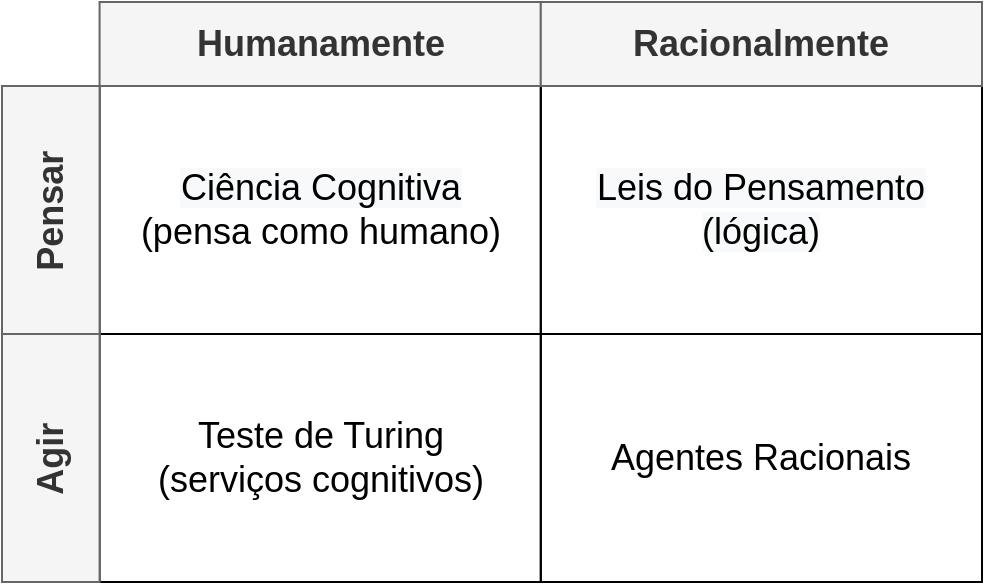 <mxfile version="14.6.13" type="device"><diagram id="3OMpmQMg_ejqdaBtAsU_" name="Página-1"><mxGraphModel dx="1086" dy="785" grid="1" gridSize="10" guides="1" tooltips="1" connect="1" arrows="1" fold="1" page="1" pageScale="1" pageWidth="827" pageHeight="1169" math="0" shadow="0"><root><mxCell id="0"/><mxCell id="1" parent="0"/><mxCell id="jEwUR2U0qG7zwG8QJoMQ-11" value="&lt;span style=&quot;color: rgb(0, 0, 0); font-family: helvetica; font-size: 18px; font-style: normal; font-weight: 400; letter-spacing: normal; text-align: center; text-indent: 0px; text-transform: none; word-spacing: 0px; background-color: rgb(248, 249, 250); display: inline; float: none;&quot;&gt;Leis do Pensamento&lt;br style=&quot;font-size: 18px;&quot;&gt;(lógica)&lt;br style=&quot;font-size: 18px;&quot;&gt;&lt;/span&gt;" style="whiteSpace=wrap;html=1;fillColor=none;fontSize=18;" vertex="1" parent="1"><mxGeometry x="419.394" y="312" width="220.606" height="124.0" as="geometry"/></mxCell><mxCell id="jEwUR2U0qG7zwG8QJoMQ-13" value="Agentes Racionais&lt;br style=&quot;font-size: 18px;&quot;&gt;" style="whiteSpace=wrap;html=1;fillColor=none;fontSize=18;" vertex="1" parent="1"><mxGeometry x="419.394" y="436" width="220.606" height="124.0" as="geometry"/></mxCell><mxCell id="jEwUR2U0qG7zwG8QJoMQ-14" value="Teste de Turing&lt;br style=&quot;font-size: 18px;&quot;&gt;(serviços cognitivos)" style="whiteSpace=wrap;html=1;fillColor=none;fontSize=18;" vertex="1" parent="1"><mxGeometry x="198.788" y="436" width="220.606" height="124.0" as="geometry"/></mxCell><mxCell id="jEwUR2U0qG7zwG8QJoMQ-1" value="&lt;span style=&quot;color: rgb(0, 0, 0); font-family: helvetica; font-size: 18px; font-style: normal; font-weight: 400; letter-spacing: normal; text-align: center; text-indent: 0px; text-transform: none; word-spacing: 0px; background-color: rgb(248, 249, 250); display: inline; float: none;&quot;&gt;Ciência Cognitiva&lt;/span&gt;&lt;br style=&quot;font-size: 18px;&quot;&gt;(pensa como humano)" style="whiteSpace=wrap;html=1;fillColor=none;fontSize=18;" vertex="1" parent="1"><mxGeometry x="198.788" y="312" width="220.606" height="124.0" as="geometry"/></mxCell><mxCell id="jEwUR2U0qG7zwG8QJoMQ-16" value="Humanamente" style="rounded=0;whiteSpace=wrap;html=1;fillColor=#f5f5f5;align=center;fontStyle=1;strokeColor=#666666;fontColor=#333333;fontSize=18;" vertex="1" parent="1"><mxGeometry x="198.79" y="270" width="220.61" height="42" as="geometry"/></mxCell><mxCell id="jEwUR2U0qG7zwG8QJoMQ-17" value="Racionalmente" style="rounded=0;whiteSpace=wrap;html=1;fillColor=#f5f5f5;align=center;fontStyle=1;strokeColor=#666666;fontColor=#333333;fontSize=18;" vertex="1" parent="1"><mxGeometry x="419.39" y="270" width="220.61" height="42" as="geometry"/></mxCell><mxCell id="jEwUR2U0qG7zwG8QJoMQ-18" value="Pensar" style="rounded=0;whiteSpace=wrap;html=1;fillColor=#f5f5f5;align=center;fontStyle=1;strokeColor=#666666;fontColor=#333333;fontSize=18;horizontal=0;" vertex="1" parent="1"><mxGeometry x="150" y="312" width="48.79" height="124" as="geometry"/></mxCell><mxCell id="jEwUR2U0qG7zwG8QJoMQ-19" value="Agir" style="rounded=0;whiteSpace=wrap;html=1;fillColor=#f5f5f5;align=center;fontStyle=1;strokeColor=#666666;fontColor=#333333;fontSize=18;horizontal=0;" vertex="1" parent="1"><mxGeometry x="150" y="436" width="48.79" height="124" as="geometry"/></mxCell></root></mxGraphModel></diagram></mxfile>